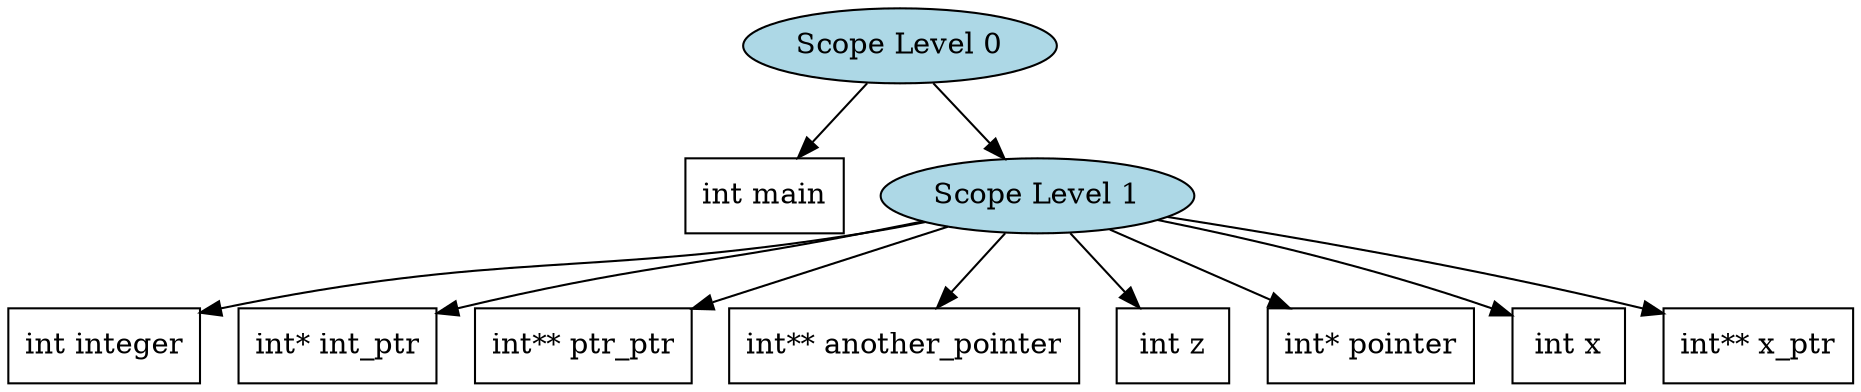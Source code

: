 digraph SymbolTable {
  node1 [label="Scope Level 0", style=filled, fillcolor=lightblue];
  node1 -> node1_main [color=black];
  node1_main [label="int main", shape=box, style=filled, fillcolor=white];
  node2 [label="Scope Level 1", style=filled, fillcolor=lightblue];
  node1 -> node2;
  node2 -> node2_integer [color=black];
  node2_integer [label="int integer", shape=box, style=filled, fillcolor=white];
  node2 -> node2_int_ptr [color=black];
  node2_int_ptr [label="int* int_ptr", shape=box, style=filled, fillcolor=white];
  node2 -> node2_ptr_ptr [color=black];
  node2_ptr_ptr [label="int** ptr_ptr", shape=box, style=filled, fillcolor=white];
  node2 -> node2_another_pointer [color=black];
  node2_another_pointer [label="int** another_pointer", shape=box, style=filled, fillcolor=white];
  node2 -> node2_z [color=black];
  node2_z [label="int z", shape=box, style=filled, fillcolor=white];
  node2 -> node2_pointer [color=black];
  node2_pointer [label="int* pointer", shape=box, style=filled, fillcolor=white];
  node2 -> node2_x [color=black];
  node2_x [label="int x", shape=box, style=filled, fillcolor=white];
  node2 -> node2_x_ptr [color=black];
  node2_x_ptr [label="int** x_ptr", shape=box, style=filled, fillcolor=white];
}
